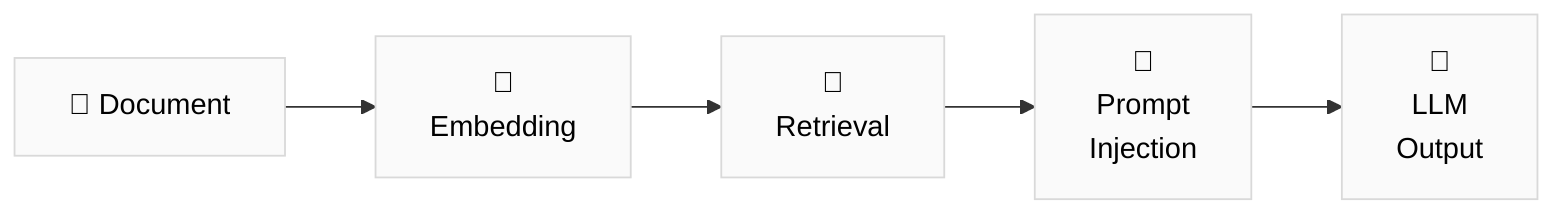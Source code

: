 flowchart LR
    style A fill:#FAFAFA,stroke:#D9D9D9,color:#000
    style B fill:#FAFAFA,stroke:#D9D9D9,color:#000
    style C fill:#FAFAFA,stroke:#D9D9D9,color:#000
    style D fill:#FAFAFA,stroke:#D9D9D9,color:#000
    style E fill:#FAFAFA,stroke:#D9D9D9,color:#000
    
    A["📄 Document"] --> B["🔗 
Embedding"]
    B --> C["📁 
Retrieval"]
    C --> D["📝 
Prompt 
Injection"]
    D --> E["🤖 
LLM 
Output"]